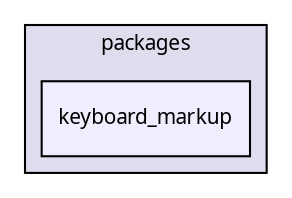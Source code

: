 digraph "packages/gui/packages/keyboard_markup/" {
  compound=true
  node [ fontsize="10", fontname="FreeSans.ttf"];
  edge [ labelfontsize="10", labelfontname="FreeSans.ttf"];
  subgraph clusterdir_22da140b0ceba9af8df63b75c08d8cba {
    graph [ bgcolor="#ddddee", pencolor="black", label="packages" fontname="FreeSans.ttf", fontsize="10", URL="dir_22da140b0ceba9af8df63b75c08d8cba.html"]
  dir_0bf9100be80735294c5f14a8437250ab [shape=box, label="keyboard_markup", style="filled", fillcolor="#eeeeff", pencolor="black", URL="dir_0bf9100be80735294c5f14a8437250ab.html"];
  }
}
